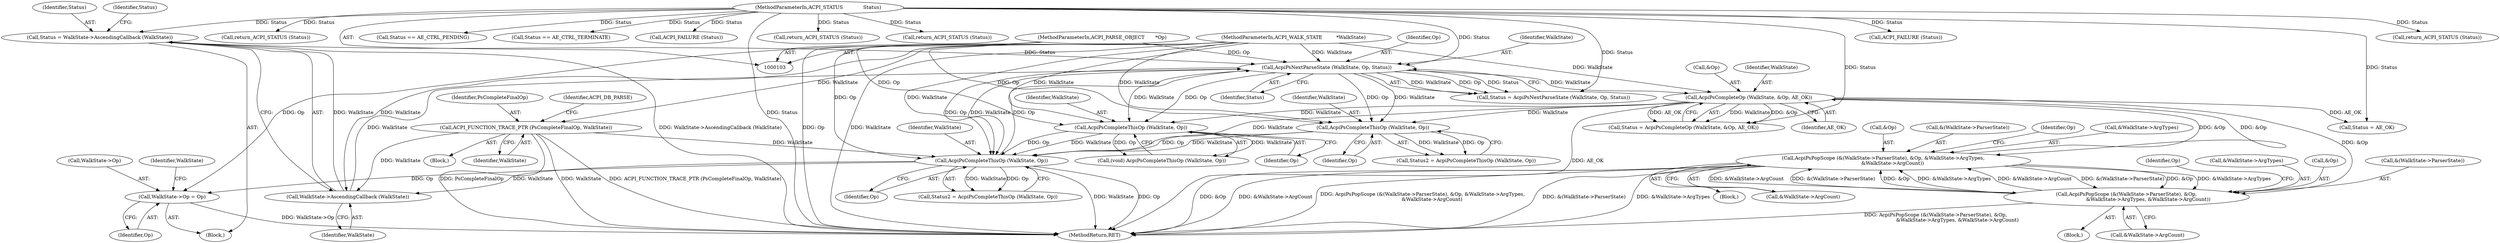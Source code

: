 digraph "1_acpica_4a0243ecb4c94e2d73510d096c5ea4d0711fc6c0@pointer" {
"1000130" [label="(Call,WalkState->Op = Op)"];
"1000238" [label="(Call,AcpiPsCompleteThisOp (WalkState, Op))"];
"1000171" [label="(Call,AcpiPsCompleteOp (WalkState, &Op, AE_OK))"];
"1000160" [label="(Call,AcpiPsNextParseState (WalkState, Op, Status))"];
"1000156" [label="(Call,WalkState->AscendingCallback (WalkState))"];
"1000109" [label="(Call,ACPI_FUNCTION_TRACE_PTR (PsCompleteFinalOp, WalkState))"];
"1000104" [label="(MethodParameterIn,ACPI_WALK_STATE         *WalkState)"];
"1000105" [label="(MethodParameterIn,ACPI_PARSE_OBJECT       *Op)"];
"1000154" [label="(Call,Status = WalkState->AscendingCallback (WalkState))"];
"1000106" [label="(MethodParameterIn,ACPI_STATUS             Status)"];
"1000247" [label="(Call,AcpiPsPopScope (&(WalkState->ParserState), &Op, &WalkState->ArgTypes,\n            &WalkState->ArgCount))"];
"1000206" [label="(Call,AcpiPsPopScope (&(WalkState->ParserState), &Op,\n                            &WalkState->ArgTypes, &WalkState->ArgCount))"];
"1000231" [label="(Call,AcpiPsCompleteThisOp (WalkState, Op))"];
"1000197" [label="(Call,AcpiPsCompleteThisOp (WalkState, Op))"];
"1000197" [label="(Call,AcpiPsCompleteThisOp (WalkState, Op))"];
"1000175" [label="(Identifier,AE_OK)"];
"1000198" [label="(Identifier,WalkState)"];
"1000247" [label="(Call,AcpiPsPopScope (&(WalkState->ParserState), &Op, &WalkState->ArgTypes,\n            &WalkState->ArgCount))"];
"1000258" [label="(Call,&WalkState->ArgCount)"];
"1000221" [label="(Identifier,Op)"];
"1000191" [label="(Block,)"];
"1000232" [label="(Identifier,WalkState)"];
"1000177" [label="(Call,ACPI_FAILURE (Status))"];
"1000130" [label="(Call,WalkState->Op = Op)"];
"1000137" [label="(Identifier,WalkState)"];
"1000252" [label="(Call,&Op)"];
"1000222" [label="(Call,return_ACPI_STATUS (Status))"];
"1000180" [label="(Call,return_ACPI_STATUS (Status))"];
"1000206" [label="(Call,AcpiPsPopScope (&(WalkState->ParserState), &Op,\n                            &WalkState->ArgTypes, &WalkState->ArgCount))"];
"1000157" [label="(Identifier,WalkState)"];
"1000104" [label="(MethodParameterIn,ACPI_WALK_STATE         *WalkState)"];
"1000111" [label="(Identifier,WalkState)"];
"1000109" [label="(Call,ACPI_FUNCTION_TRACE_PTR (PsCompleteFinalOp, WalkState))"];
"1000171" [label="(Call,AcpiPsCompleteOp (WalkState, &Op, AE_OK))"];
"1000155" [label="(Identifier,Status)"];
"1000248" [label="(Call,&(WalkState->ParserState))"];
"1000165" [label="(Call,Status == AE_CTRL_PENDING)"];
"1000110" [label="(Identifier,PsCompleteFinalOp)"];
"1000213" [label="(Call,&WalkState->ArgTypes)"];
"1000161" [label="(Identifier,WalkState)"];
"1000156" [label="(Call,WalkState->AscendingCallback (WalkState))"];
"1000119" [label="(Block,)"];
"1000160" [label="(Call,AcpiPsNextParseState (WalkState, Op, Status))"];
"1000169" [label="(Call,Status = AcpiPsCompleteOp (WalkState, &Op, AE_OK))"];
"1000211" [label="(Call,&Op)"];
"1000183" [label="(Call,Status == AE_CTRL_TERMINATE)"];
"1000129" [label="(Block,)"];
"1000217" [label="(Call,&WalkState->ArgCount)"];
"1000229" [label="(Call,(void) AcpiPsCompleteThisOp (WalkState, Op))"];
"1000240" [label="(Identifier,Op)"];
"1000131" [label="(Call,WalkState->Op)"];
"1000107" [label="(Block,)"];
"1000159" [label="(Identifier,Status)"];
"1000187" [label="(Call,Status = AE_OK)"];
"1000162" [label="(Identifier,Op)"];
"1000265" [label="(MethodReturn,RET)"];
"1000207" [label="(Call,&(WalkState->ParserState))"];
"1000163" [label="(Identifier,Status)"];
"1000106" [label="(MethodParameterIn,ACPI_STATUS             Status)"];
"1000233" [label="(Identifier,Op)"];
"1000195" [label="(Call,Status2 = AcpiPsCompleteThisOp (WalkState, Op))"];
"1000238" [label="(Call,AcpiPsCompleteThisOp (WalkState, Op))"];
"1000154" [label="(Call,Status = WalkState->AscendingCallback (WalkState))"];
"1000226" [label="(Call,ACPI_FAILURE (Status))"];
"1000263" [label="(Call,return_ACPI_STATUS (Status))"];
"1000134" [label="(Identifier,Op)"];
"1000114" [label="(Identifier,ACPI_DB_PARSE)"];
"1000231" [label="(Call,AcpiPsCompleteThisOp (WalkState, Op))"];
"1000173" [label="(Call,&Op)"];
"1000234" [label="(Call,return_ACPI_STATUS (Status))"];
"1000105" [label="(MethodParameterIn,ACPI_PARSE_OBJECT       *Op)"];
"1000172" [label="(Identifier,WalkState)"];
"1000158" [label="(Call,Status = AcpiPsNextParseState (WalkState, Op, Status))"];
"1000262" [label="(Identifier,Op)"];
"1000199" [label="(Identifier,Op)"];
"1000236" [label="(Call,Status2 = AcpiPsCompleteThisOp (WalkState, Op))"];
"1000239" [label="(Identifier,WalkState)"];
"1000254" [label="(Call,&WalkState->ArgTypes)"];
"1000130" -> "1000129"  [label="AST: "];
"1000130" -> "1000134"  [label="CFG: "];
"1000131" -> "1000130"  [label="AST: "];
"1000134" -> "1000130"  [label="AST: "];
"1000137" -> "1000130"  [label="CFG: "];
"1000130" -> "1000265"  [label="DDG: WalkState->Op"];
"1000238" -> "1000130"  [label="DDG: Op"];
"1000105" -> "1000130"  [label="DDG: Op"];
"1000238" -> "1000236"  [label="AST: "];
"1000238" -> "1000240"  [label="CFG: "];
"1000239" -> "1000238"  [label="AST: "];
"1000240" -> "1000238"  [label="AST: "];
"1000236" -> "1000238"  [label="CFG: "];
"1000238" -> "1000265"  [label="DDG: WalkState"];
"1000238" -> "1000265"  [label="DDG: Op"];
"1000238" -> "1000156"  [label="DDG: WalkState"];
"1000238" -> "1000160"  [label="DDG: Op"];
"1000238" -> "1000236"  [label="DDG: WalkState"];
"1000238" -> "1000236"  [label="DDG: Op"];
"1000171" -> "1000238"  [label="DDG: WalkState"];
"1000231" -> "1000238"  [label="DDG: WalkState"];
"1000231" -> "1000238"  [label="DDG: Op"];
"1000197" -> "1000238"  [label="DDG: WalkState"];
"1000197" -> "1000238"  [label="DDG: Op"];
"1000109" -> "1000238"  [label="DDG: WalkState"];
"1000160" -> "1000238"  [label="DDG: WalkState"];
"1000160" -> "1000238"  [label="DDG: Op"];
"1000104" -> "1000238"  [label="DDG: WalkState"];
"1000105" -> "1000238"  [label="DDG: Op"];
"1000171" -> "1000169"  [label="AST: "];
"1000171" -> "1000175"  [label="CFG: "];
"1000172" -> "1000171"  [label="AST: "];
"1000173" -> "1000171"  [label="AST: "];
"1000175" -> "1000171"  [label="AST: "];
"1000169" -> "1000171"  [label="CFG: "];
"1000171" -> "1000265"  [label="DDG: AE_OK"];
"1000171" -> "1000169"  [label="DDG: WalkState"];
"1000171" -> "1000169"  [label="DDG: &Op"];
"1000171" -> "1000169"  [label="DDG: AE_OK"];
"1000160" -> "1000171"  [label="DDG: WalkState"];
"1000104" -> "1000171"  [label="DDG: WalkState"];
"1000247" -> "1000171"  [label="DDG: &Op"];
"1000171" -> "1000187"  [label="DDG: AE_OK"];
"1000171" -> "1000197"  [label="DDG: WalkState"];
"1000171" -> "1000206"  [label="DDG: &Op"];
"1000171" -> "1000231"  [label="DDG: WalkState"];
"1000171" -> "1000247"  [label="DDG: &Op"];
"1000160" -> "1000158"  [label="AST: "];
"1000160" -> "1000163"  [label="CFG: "];
"1000161" -> "1000160"  [label="AST: "];
"1000162" -> "1000160"  [label="AST: "];
"1000163" -> "1000160"  [label="AST: "];
"1000158" -> "1000160"  [label="CFG: "];
"1000160" -> "1000158"  [label="DDG: WalkState"];
"1000160" -> "1000158"  [label="DDG: Op"];
"1000160" -> "1000158"  [label="DDG: Status"];
"1000156" -> "1000160"  [label="DDG: WalkState"];
"1000104" -> "1000160"  [label="DDG: WalkState"];
"1000105" -> "1000160"  [label="DDG: Op"];
"1000154" -> "1000160"  [label="DDG: Status"];
"1000106" -> "1000160"  [label="DDG: Status"];
"1000160" -> "1000197"  [label="DDG: WalkState"];
"1000160" -> "1000197"  [label="DDG: Op"];
"1000160" -> "1000231"  [label="DDG: WalkState"];
"1000160" -> "1000231"  [label="DDG: Op"];
"1000156" -> "1000154"  [label="AST: "];
"1000156" -> "1000157"  [label="CFG: "];
"1000157" -> "1000156"  [label="AST: "];
"1000154" -> "1000156"  [label="CFG: "];
"1000156" -> "1000154"  [label="DDG: WalkState"];
"1000109" -> "1000156"  [label="DDG: WalkState"];
"1000104" -> "1000156"  [label="DDG: WalkState"];
"1000109" -> "1000107"  [label="AST: "];
"1000109" -> "1000111"  [label="CFG: "];
"1000110" -> "1000109"  [label="AST: "];
"1000111" -> "1000109"  [label="AST: "];
"1000114" -> "1000109"  [label="CFG: "];
"1000109" -> "1000265"  [label="DDG: PsCompleteFinalOp"];
"1000109" -> "1000265"  [label="DDG: WalkState"];
"1000109" -> "1000265"  [label="DDG: ACPI_FUNCTION_TRACE_PTR (PsCompleteFinalOp, WalkState)"];
"1000104" -> "1000109"  [label="DDG: WalkState"];
"1000104" -> "1000103"  [label="AST: "];
"1000104" -> "1000265"  [label="DDG: WalkState"];
"1000104" -> "1000197"  [label="DDG: WalkState"];
"1000104" -> "1000231"  [label="DDG: WalkState"];
"1000105" -> "1000103"  [label="AST: "];
"1000105" -> "1000265"  [label="DDG: Op"];
"1000105" -> "1000197"  [label="DDG: Op"];
"1000105" -> "1000231"  [label="DDG: Op"];
"1000154" -> "1000129"  [label="AST: "];
"1000155" -> "1000154"  [label="AST: "];
"1000159" -> "1000154"  [label="CFG: "];
"1000154" -> "1000265"  [label="DDG: WalkState->AscendingCallback (WalkState)"];
"1000106" -> "1000154"  [label="DDG: Status"];
"1000106" -> "1000103"  [label="AST: "];
"1000106" -> "1000265"  [label="DDG: Status"];
"1000106" -> "1000158"  [label="DDG: Status"];
"1000106" -> "1000165"  [label="DDG: Status"];
"1000106" -> "1000169"  [label="DDG: Status"];
"1000106" -> "1000177"  [label="DDG: Status"];
"1000106" -> "1000180"  [label="DDG: Status"];
"1000106" -> "1000183"  [label="DDG: Status"];
"1000106" -> "1000187"  [label="DDG: Status"];
"1000106" -> "1000222"  [label="DDG: Status"];
"1000106" -> "1000226"  [label="DDG: Status"];
"1000106" -> "1000234"  [label="DDG: Status"];
"1000106" -> "1000263"  [label="DDG: Status"];
"1000247" -> "1000119"  [label="AST: "];
"1000247" -> "1000258"  [label="CFG: "];
"1000248" -> "1000247"  [label="AST: "];
"1000252" -> "1000247"  [label="AST: "];
"1000254" -> "1000247"  [label="AST: "];
"1000258" -> "1000247"  [label="AST: "];
"1000262" -> "1000247"  [label="CFG: "];
"1000247" -> "1000265"  [label="DDG: &(WalkState->ParserState)"];
"1000247" -> "1000265"  [label="DDG: &WalkState->ArgTypes"];
"1000247" -> "1000265"  [label="DDG: &Op"];
"1000247" -> "1000265"  [label="DDG: &WalkState->ArgCount"];
"1000247" -> "1000265"  [label="DDG: AcpiPsPopScope (&(WalkState->ParserState), &Op, &WalkState->ArgTypes,\n            &WalkState->ArgCount)"];
"1000247" -> "1000206"  [label="DDG: &(WalkState->ParserState)"];
"1000247" -> "1000206"  [label="DDG: &Op"];
"1000247" -> "1000206"  [label="DDG: &WalkState->ArgTypes"];
"1000247" -> "1000206"  [label="DDG: &WalkState->ArgCount"];
"1000206" -> "1000247"  [label="DDG: &(WalkState->ParserState)"];
"1000206" -> "1000247"  [label="DDG: &Op"];
"1000206" -> "1000247"  [label="DDG: &WalkState->ArgTypes"];
"1000206" -> "1000247"  [label="DDG: &WalkState->ArgCount"];
"1000206" -> "1000191"  [label="AST: "];
"1000206" -> "1000217"  [label="CFG: "];
"1000207" -> "1000206"  [label="AST: "];
"1000211" -> "1000206"  [label="AST: "];
"1000213" -> "1000206"  [label="AST: "];
"1000217" -> "1000206"  [label="AST: "];
"1000221" -> "1000206"  [label="CFG: "];
"1000206" -> "1000265"  [label="DDG: AcpiPsPopScope (&(WalkState->ParserState), &Op,\n                            &WalkState->ArgTypes, &WalkState->ArgCount)"];
"1000231" -> "1000229"  [label="AST: "];
"1000231" -> "1000233"  [label="CFG: "];
"1000232" -> "1000231"  [label="AST: "];
"1000233" -> "1000231"  [label="AST: "];
"1000229" -> "1000231"  [label="CFG: "];
"1000231" -> "1000229"  [label="DDG: WalkState"];
"1000231" -> "1000229"  [label="DDG: Op"];
"1000197" -> "1000195"  [label="AST: "];
"1000197" -> "1000199"  [label="CFG: "];
"1000198" -> "1000197"  [label="AST: "];
"1000199" -> "1000197"  [label="AST: "];
"1000195" -> "1000197"  [label="CFG: "];
"1000197" -> "1000195"  [label="DDG: WalkState"];
"1000197" -> "1000195"  [label="DDG: Op"];
}
